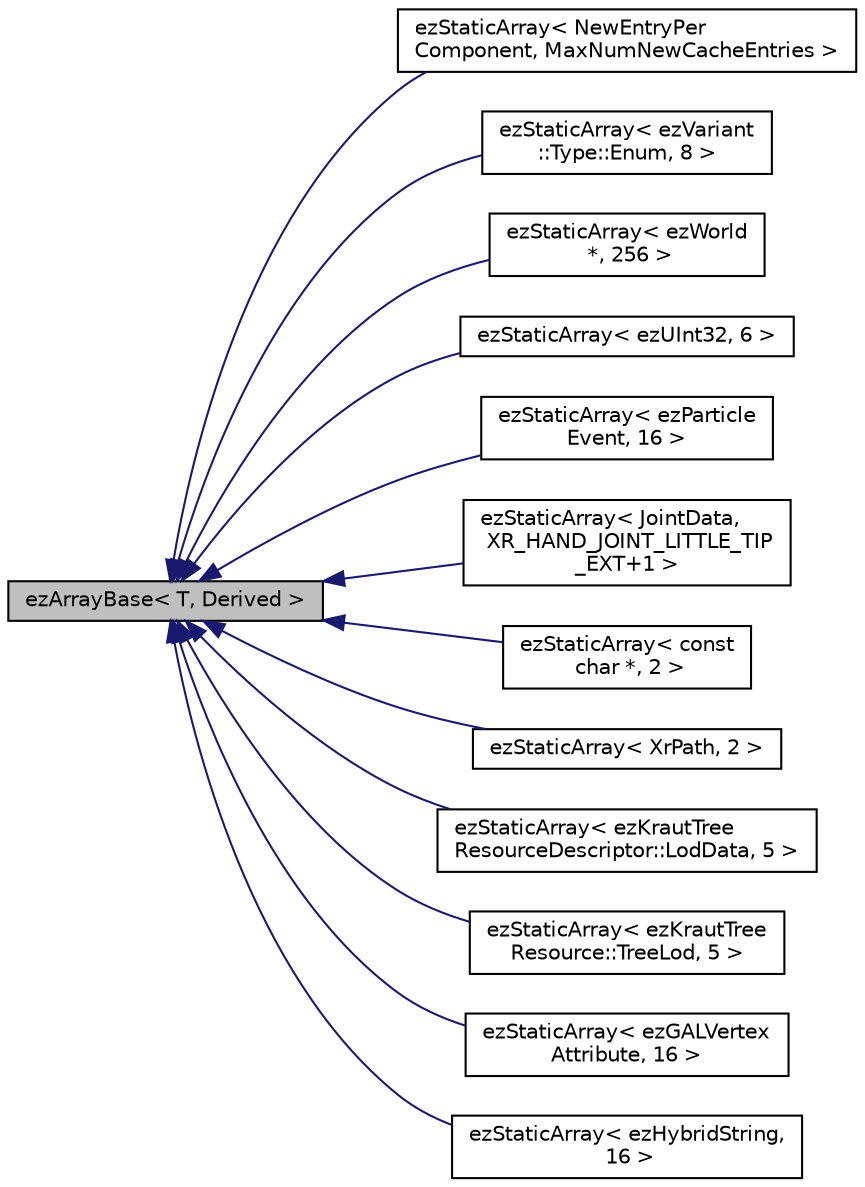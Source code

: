 digraph "ezArrayBase&lt; T, Derived &gt;"
{
 // LATEX_PDF_SIZE
  edge [fontname="Helvetica",fontsize="10",labelfontname="Helvetica",labelfontsize="10"];
  node [fontname="Helvetica",fontsize="10",shape=record];
  rankdir="LR";
  Node1 [label="ezArrayBase\< T, Derived \>",height=0.2,width=0.4,color="black", fillcolor="grey75", style="filled", fontcolor="black",tooltip="Base class for all array containers. Implements all the basic functionality that only require a point..."];
  Node1 -> Node2 [dir="back",color="midnightblue",fontsize="10",style="solid",fontname="Helvetica"];
  Node2 [label="ezStaticArray\< NewEntryPer\lComponent, MaxNumNewCacheEntries \>",height=0.2,width=0.4,color="black", fillcolor="white", style="filled",URL="$df/d5c/classez_static_array.htm",tooltip=" "];
  Node1 -> Node3 [dir="back",color="midnightblue",fontsize="10",style="solid",fontname="Helvetica"];
  Node3 [label="ezStaticArray\< ezVariant\l::Type::Enum, 8 \>",height=0.2,width=0.4,color="black", fillcolor="white", style="filled",URL="$df/d5c/classez_static_array.htm",tooltip=" "];
  Node1 -> Node4 [dir="back",color="midnightblue",fontsize="10",style="solid",fontname="Helvetica"];
  Node4 [label="ezStaticArray\< ezWorld\l *, 256 \>",height=0.2,width=0.4,color="black", fillcolor="white", style="filled",URL="$df/d5c/classez_static_array.htm",tooltip=" "];
  Node1 -> Node5 [dir="back",color="midnightblue",fontsize="10",style="solid",fontname="Helvetica"];
  Node5 [label="ezStaticArray\< ezUInt32, 6 \>",height=0.2,width=0.4,color="black", fillcolor="white", style="filled",URL="$df/d5c/classez_static_array.htm",tooltip=" "];
  Node1 -> Node6 [dir="back",color="midnightblue",fontsize="10",style="solid",fontname="Helvetica"];
  Node6 [label="ezStaticArray\< ezParticle\lEvent, 16 \>",height=0.2,width=0.4,color="black", fillcolor="white", style="filled",URL="$df/d5c/classez_static_array.htm",tooltip=" "];
  Node1 -> Node7 [dir="back",color="midnightblue",fontsize="10",style="solid",fontname="Helvetica"];
  Node7 [label="ezStaticArray\< JointData,\l XR_HAND_JOINT_LITTLE_TIP\l_EXT+1 \>",height=0.2,width=0.4,color="black", fillcolor="white", style="filled",URL="$df/d5c/classez_static_array.htm",tooltip=" "];
  Node1 -> Node8 [dir="back",color="midnightblue",fontsize="10",style="solid",fontname="Helvetica"];
  Node8 [label="ezStaticArray\< const\l char *, 2 \>",height=0.2,width=0.4,color="black", fillcolor="white", style="filled",URL="$df/d5c/classez_static_array.htm",tooltip=" "];
  Node1 -> Node9 [dir="back",color="midnightblue",fontsize="10",style="solid",fontname="Helvetica"];
  Node9 [label="ezStaticArray\< XrPath, 2 \>",height=0.2,width=0.4,color="black", fillcolor="white", style="filled",URL="$df/d5c/classez_static_array.htm",tooltip=" "];
  Node1 -> Node10 [dir="back",color="midnightblue",fontsize="10",style="solid",fontname="Helvetica"];
  Node10 [label="ezStaticArray\< ezKrautTree\lResourceDescriptor::LodData, 5 \>",height=0.2,width=0.4,color="black", fillcolor="white", style="filled",URL="$df/d5c/classez_static_array.htm",tooltip=" "];
  Node1 -> Node11 [dir="back",color="midnightblue",fontsize="10",style="solid",fontname="Helvetica"];
  Node11 [label="ezStaticArray\< ezKrautTree\lResource::TreeLod, 5 \>",height=0.2,width=0.4,color="black", fillcolor="white", style="filled",URL="$df/d5c/classez_static_array.htm",tooltip=" "];
  Node1 -> Node12 [dir="back",color="midnightblue",fontsize="10",style="solid",fontname="Helvetica"];
  Node12 [label="ezStaticArray\< ezGALVertex\lAttribute, 16 \>",height=0.2,width=0.4,color="black", fillcolor="white", style="filled",URL="$df/d5c/classez_static_array.htm",tooltip=" "];
  Node1 -> Node13 [dir="back",color="midnightblue",fontsize="10",style="solid",fontname="Helvetica"];
  Node13 [label="ezStaticArray\< ezHybridString,\l 16 \>",height=0.2,width=0.4,color="black", fillcolor="white", style="filled",URL="$df/d5c/classez_static_array.htm",tooltip=" "];
}
